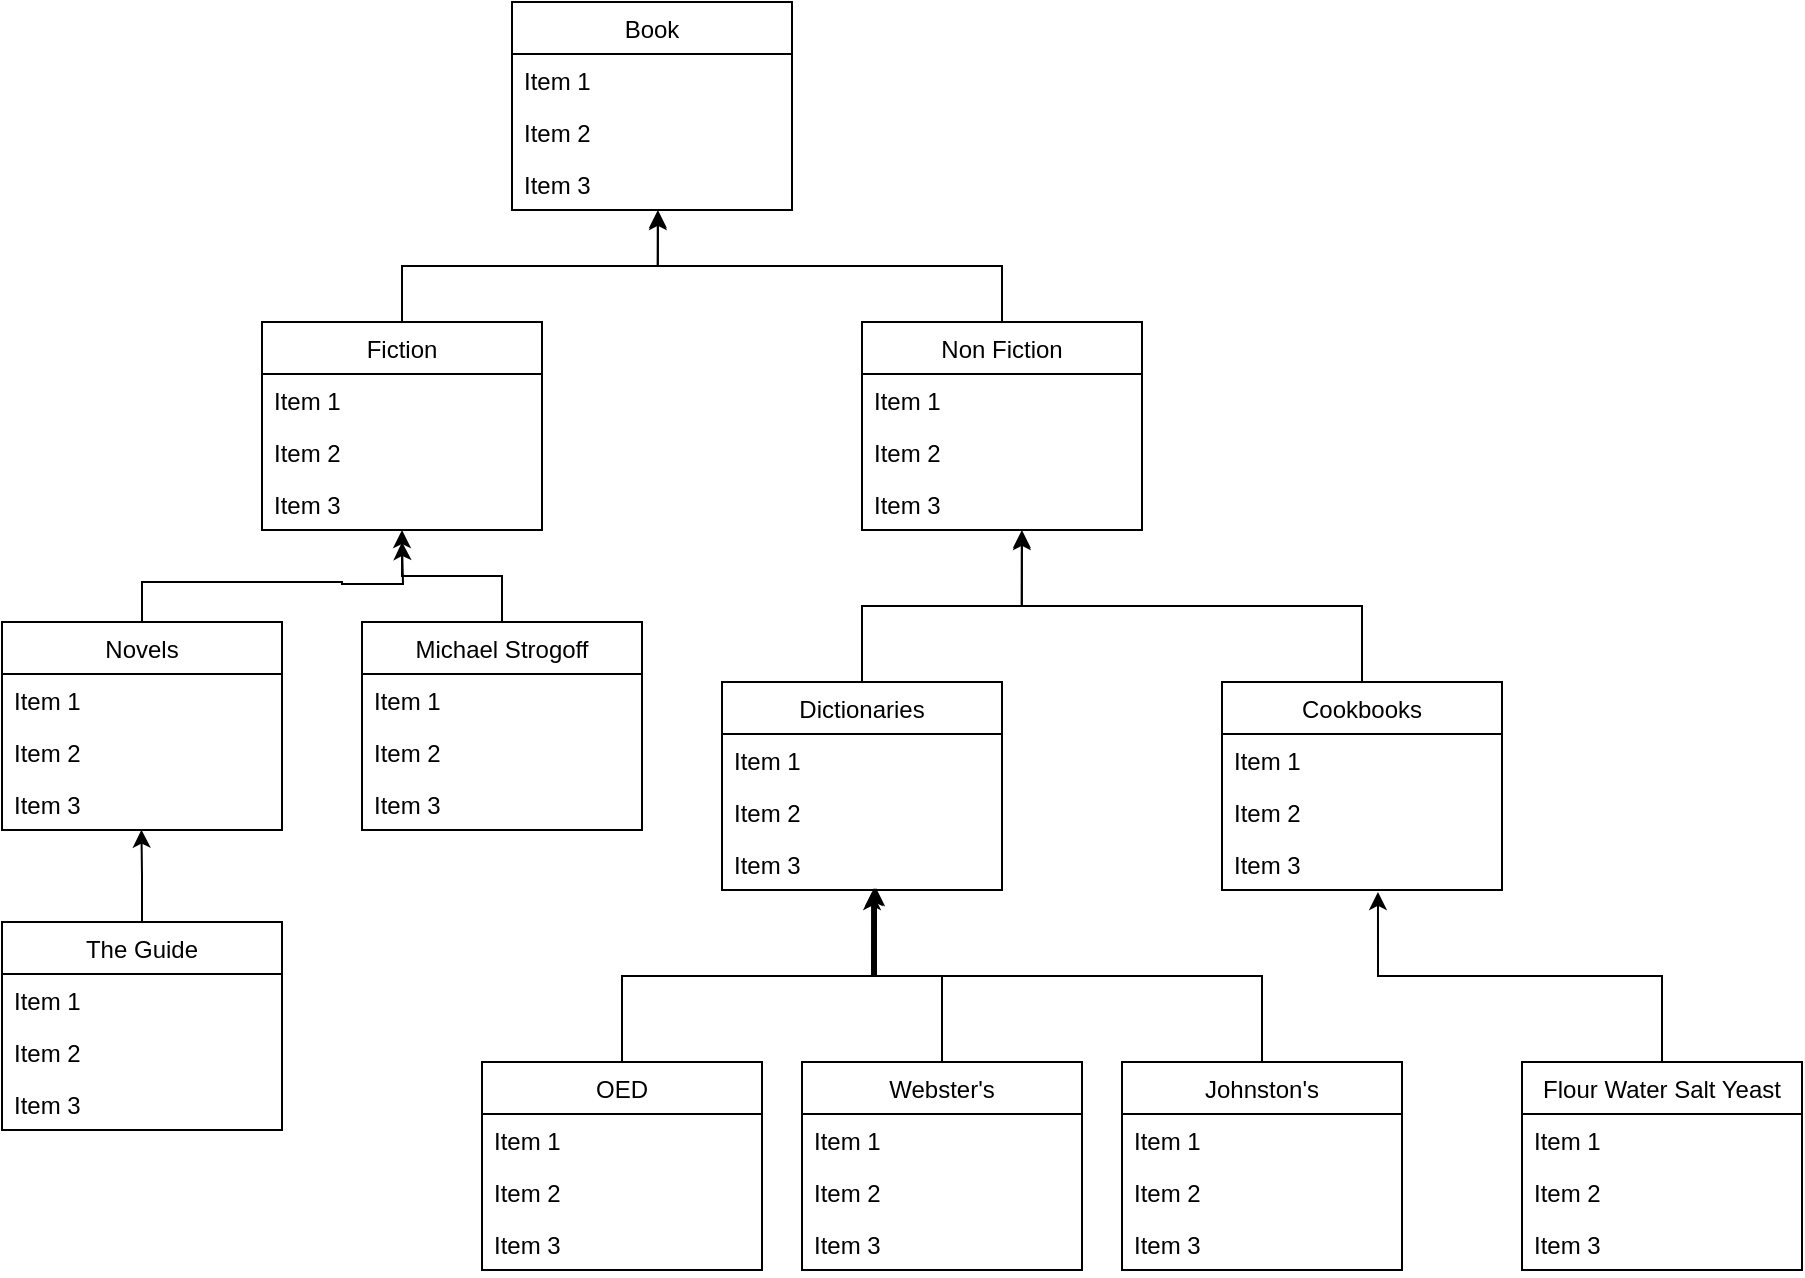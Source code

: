 <mxfile version="12.2.0" type="device" pages="1"><diagram id="_PyymTMEsx8ttcgT7HCe" name="Page-1"><mxGraphModel dx="932" dy="548" grid="1" gridSize="10" guides="1" tooltips="1" connect="1" arrows="1" fold="1" page="1" pageScale="1" pageWidth="850" pageHeight="1100" math="0" shadow="0"><root><mxCell id="0"/><mxCell id="1" parent="0"/><mxCell id="pc3vCQiR1uBn9eZdDbxc-1" value="Book" style="swimlane;fontStyle=0;childLayout=stackLayout;horizontal=1;startSize=26;fillColor=none;horizontalStack=0;resizeParent=1;resizeParentMax=0;resizeLast=0;collapsible=1;marginBottom=0;" parent="1" vertex="1"><mxGeometry x="285" y="60" width="140" height="104" as="geometry"/></mxCell><mxCell id="pc3vCQiR1uBn9eZdDbxc-2" value="Item 1" style="text;strokeColor=none;fillColor=none;align=left;verticalAlign=top;spacingLeft=4;spacingRight=4;overflow=hidden;rotatable=0;points=[[0,0.5],[1,0.5]];portConstraint=eastwest;" parent="pc3vCQiR1uBn9eZdDbxc-1" vertex="1"><mxGeometry y="26" width="140" height="26" as="geometry"/></mxCell><mxCell id="pc3vCQiR1uBn9eZdDbxc-3" value="Item 2" style="text;strokeColor=none;fillColor=none;align=left;verticalAlign=top;spacingLeft=4;spacingRight=4;overflow=hidden;rotatable=0;points=[[0,0.5],[1,0.5]];portConstraint=eastwest;" parent="pc3vCQiR1uBn9eZdDbxc-1" vertex="1"><mxGeometry y="52" width="140" height="26" as="geometry"/></mxCell><mxCell id="pc3vCQiR1uBn9eZdDbxc-4" value="Item 3" style="text;strokeColor=none;fillColor=none;align=left;verticalAlign=top;spacingLeft=4;spacingRight=4;overflow=hidden;rotatable=0;points=[[0,0.5],[1,0.5]];portConstraint=eastwest;" parent="pc3vCQiR1uBn9eZdDbxc-1" vertex="1"><mxGeometry y="78" width="140" height="26" as="geometry"/></mxCell><mxCell id="pc3vCQiR1uBn9eZdDbxc-11" style="edgeStyle=orthogonalEdgeStyle;rounded=0;orthogonalLoop=1;jettySize=auto;html=1;exitX=0.5;exitY=0;exitDx=0;exitDy=0;entryX=0.521;entryY=1;entryDx=0;entryDy=0;entryPerimeter=0;" parent="1" source="pc3vCQiR1uBn9eZdDbxc-7" target="pc3vCQiR1uBn9eZdDbxc-4" edge="1"><mxGeometry relative="1" as="geometry"/></mxCell><mxCell id="pc3vCQiR1uBn9eZdDbxc-7" value="Fiction" style="swimlane;fontStyle=0;childLayout=stackLayout;horizontal=1;startSize=26;fillColor=none;horizontalStack=0;resizeParent=1;resizeParentMax=0;resizeLast=0;collapsible=1;marginBottom=0;" parent="1" vertex="1"><mxGeometry x="160" y="220" width="140" height="104" as="geometry"/></mxCell><mxCell id="pc3vCQiR1uBn9eZdDbxc-8" value="Item 1" style="text;strokeColor=none;fillColor=none;align=left;verticalAlign=top;spacingLeft=4;spacingRight=4;overflow=hidden;rotatable=0;points=[[0,0.5],[1,0.5]];portConstraint=eastwest;" parent="pc3vCQiR1uBn9eZdDbxc-7" vertex="1"><mxGeometry y="26" width="140" height="26" as="geometry"/></mxCell><mxCell id="pc3vCQiR1uBn9eZdDbxc-9" value="Item 2" style="text;strokeColor=none;fillColor=none;align=left;verticalAlign=top;spacingLeft=4;spacingRight=4;overflow=hidden;rotatable=0;points=[[0,0.5],[1,0.5]];portConstraint=eastwest;" parent="pc3vCQiR1uBn9eZdDbxc-7" vertex="1"><mxGeometry y="52" width="140" height="26" as="geometry"/></mxCell><mxCell id="pc3vCQiR1uBn9eZdDbxc-10" value="Item 3" style="text;strokeColor=none;fillColor=none;align=left;verticalAlign=top;spacingLeft=4;spacingRight=4;overflow=hidden;rotatable=0;points=[[0,0.5],[1,0.5]];portConstraint=eastwest;" parent="pc3vCQiR1uBn9eZdDbxc-7" vertex="1"><mxGeometry y="78" width="140" height="26" as="geometry"/></mxCell><mxCell id="pc3vCQiR1uBn9eZdDbxc-16" style="edgeStyle=orthogonalEdgeStyle;rounded=0;orthogonalLoop=1;jettySize=auto;html=1;exitX=0.5;exitY=0;exitDx=0;exitDy=0;entryX=0.521;entryY=1.038;entryDx=0;entryDy=0;entryPerimeter=0;" parent="1" source="pc3vCQiR1uBn9eZdDbxc-12" target="pc3vCQiR1uBn9eZdDbxc-4" edge="1"><mxGeometry relative="1" as="geometry"/></mxCell><mxCell id="pc3vCQiR1uBn9eZdDbxc-12" value="Non Fiction" style="swimlane;fontStyle=0;childLayout=stackLayout;horizontal=1;startSize=26;fillColor=none;horizontalStack=0;resizeParent=1;resizeParentMax=0;resizeLast=0;collapsible=1;marginBottom=0;" parent="1" vertex="1"><mxGeometry x="460" y="220" width="140" height="104" as="geometry"/></mxCell><mxCell id="pc3vCQiR1uBn9eZdDbxc-13" value="Item 1" style="text;strokeColor=none;fillColor=none;align=left;verticalAlign=top;spacingLeft=4;spacingRight=4;overflow=hidden;rotatable=0;points=[[0,0.5],[1,0.5]];portConstraint=eastwest;" parent="pc3vCQiR1uBn9eZdDbxc-12" vertex="1"><mxGeometry y="26" width="140" height="26" as="geometry"/></mxCell><mxCell id="pc3vCQiR1uBn9eZdDbxc-14" value="Item 2" style="text;strokeColor=none;fillColor=none;align=left;verticalAlign=top;spacingLeft=4;spacingRight=4;overflow=hidden;rotatable=0;points=[[0,0.5],[1,0.5]];portConstraint=eastwest;" parent="pc3vCQiR1uBn9eZdDbxc-12" vertex="1"><mxGeometry y="52" width="140" height="26" as="geometry"/></mxCell><mxCell id="pc3vCQiR1uBn9eZdDbxc-15" value="Item 3" style="text;strokeColor=none;fillColor=none;align=left;verticalAlign=top;spacingLeft=4;spacingRight=4;overflow=hidden;rotatable=0;points=[[0,0.5],[1,0.5]];portConstraint=eastwest;" parent="pc3vCQiR1uBn9eZdDbxc-12" vertex="1"><mxGeometry y="78" width="140" height="26" as="geometry"/></mxCell><mxCell id="pc3vCQiR1uBn9eZdDbxc-21" style="edgeStyle=orthogonalEdgeStyle;rounded=0;orthogonalLoop=1;jettySize=auto;html=1;exitX=0.5;exitY=0;exitDx=0;exitDy=0;entryX=0.571;entryY=1.038;entryDx=0;entryDy=0;entryPerimeter=0;" parent="1" source="pc3vCQiR1uBn9eZdDbxc-17" target="pc3vCQiR1uBn9eZdDbxc-15" edge="1"><mxGeometry relative="1" as="geometry"/></mxCell><mxCell id="pc3vCQiR1uBn9eZdDbxc-17" value="Dictionaries" style="swimlane;fontStyle=0;childLayout=stackLayout;horizontal=1;startSize=26;fillColor=none;horizontalStack=0;resizeParent=1;resizeParentMax=0;resizeLast=0;collapsible=1;marginBottom=0;" parent="1" vertex="1"><mxGeometry x="390" y="400" width="140" height="104" as="geometry"/></mxCell><mxCell id="pc3vCQiR1uBn9eZdDbxc-18" value="Item 1" style="text;strokeColor=none;fillColor=none;align=left;verticalAlign=top;spacingLeft=4;spacingRight=4;overflow=hidden;rotatable=0;points=[[0,0.5],[1,0.5]];portConstraint=eastwest;" parent="pc3vCQiR1uBn9eZdDbxc-17" vertex="1"><mxGeometry y="26" width="140" height="26" as="geometry"/></mxCell><mxCell id="pc3vCQiR1uBn9eZdDbxc-19" value="Item 2" style="text;strokeColor=none;fillColor=none;align=left;verticalAlign=top;spacingLeft=4;spacingRight=4;overflow=hidden;rotatable=0;points=[[0,0.5],[1,0.5]];portConstraint=eastwest;" parent="pc3vCQiR1uBn9eZdDbxc-17" vertex="1"><mxGeometry y="52" width="140" height="26" as="geometry"/></mxCell><mxCell id="pc3vCQiR1uBn9eZdDbxc-20" value="Item 3" style="text;strokeColor=none;fillColor=none;align=left;verticalAlign=top;spacingLeft=4;spacingRight=4;overflow=hidden;rotatable=0;points=[[0,0.5],[1,0.5]];portConstraint=eastwest;" parent="pc3vCQiR1uBn9eZdDbxc-17" vertex="1"><mxGeometry y="78" width="140" height="26" as="geometry"/></mxCell><mxCell id="pc3vCQiR1uBn9eZdDbxc-26" style="edgeStyle=orthogonalEdgeStyle;rounded=0;orthogonalLoop=1;jettySize=auto;html=1;exitX=0.5;exitY=0;exitDx=0;exitDy=0;entryX=0.571;entryY=1;entryDx=0;entryDy=0;entryPerimeter=0;" parent="1" source="pc3vCQiR1uBn9eZdDbxc-22" target="pc3vCQiR1uBn9eZdDbxc-15" edge="1"><mxGeometry relative="1" as="geometry"/></mxCell><mxCell id="pc3vCQiR1uBn9eZdDbxc-22" value="Cookbooks" style="swimlane;fontStyle=0;childLayout=stackLayout;horizontal=1;startSize=26;fillColor=none;horizontalStack=0;resizeParent=1;resizeParentMax=0;resizeLast=0;collapsible=1;marginBottom=0;" parent="1" vertex="1"><mxGeometry x="640" y="400" width="140" height="104" as="geometry"/></mxCell><mxCell id="pc3vCQiR1uBn9eZdDbxc-23" value="Item 1" style="text;strokeColor=none;fillColor=none;align=left;verticalAlign=top;spacingLeft=4;spacingRight=4;overflow=hidden;rotatable=0;points=[[0,0.5],[1,0.5]];portConstraint=eastwest;" parent="pc3vCQiR1uBn9eZdDbxc-22" vertex="1"><mxGeometry y="26" width="140" height="26" as="geometry"/></mxCell><mxCell id="pc3vCQiR1uBn9eZdDbxc-24" value="Item 2" style="text;strokeColor=none;fillColor=none;align=left;verticalAlign=top;spacingLeft=4;spacingRight=4;overflow=hidden;rotatable=0;points=[[0,0.5],[1,0.5]];portConstraint=eastwest;" parent="pc3vCQiR1uBn9eZdDbxc-22" vertex="1"><mxGeometry y="52" width="140" height="26" as="geometry"/></mxCell><mxCell id="pc3vCQiR1uBn9eZdDbxc-25" value="Item 3" style="text;strokeColor=none;fillColor=none;align=left;verticalAlign=top;spacingLeft=4;spacingRight=4;overflow=hidden;rotatable=0;points=[[0,0.5],[1,0.5]];portConstraint=eastwest;" parent="pc3vCQiR1uBn9eZdDbxc-22" vertex="1"><mxGeometry y="78" width="140" height="26" as="geometry"/></mxCell><mxCell id="pc3vCQiR1uBn9eZdDbxc-31" style="edgeStyle=orthogonalEdgeStyle;rounded=0;orthogonalLoop=1;jettySize=auto;html=1;exitX=0.5;exitY=0;exitDx=0;exitDy=0;entryX=0.55;entryY=0.962;entryDx=0;entryDy=0;entryPerimeter=0;" parent="1" source="pc3vCQiR1uBn9eZdDbxc-27" target="pc3vCQiR1uBn9eZdDbxc-20" edge="1"><mxGeometry relative="1" as="geometry"/></mxCell><mxCell id="pc3vCQiR1uBn9eZdDbxc-27" value="OED" style="swimlane;fontStyle=0;childLayout=stackLayout;horizontal=1;startSize=26;fillColor=none;horizontalStack=0;resizeParent=1;resizeParentMax=0;resizeLast=0;collapsible=1;marginBottom=0;" parent="1" vertex="1"><mxGeometry x="270" y="590" width="140" height="104" as="geometry"/></mxCell><mxCell id="pc3vCQiR1uBn9eZdDbxc-28" value="Item 1" style="text;strokeColor=none;fillColor=none;align=left;verticalAlign=top;spacingLeft=4;spacingRight=4;overflow=hidden;rotatable=0;points=[[0,0.5],[1,0.5]];portConstraint=eastwest;" parent="pc3vCQiR1uBn9eZdDbxc-27" vertex="1"><mxGeometry y="26" width="140" height="26" as="geometry"/></mxCell><mxCell id="pc3vCQiR1uBn9eZdDbxc-29" value="Item 2" style="text;strokeColor=none;fillColor=none;align=left;verticalAlign=top;spacingLeft=4;spacingRight=4;overflow=hidden;rotatable=0;points=[[0,0.5],[1,0.5]];portConstraint=eastwest;" parent="pc3vCQiR1uBn9eZdDbxc-27" vertex="1"><mxGeometry y="52" width="140" height="26" as="geometry"/></mxCell><mxCell id="pc3vCQiR1uBn9eZdDbxc-30" value="Item 3" style="text;strokeColor=none;fillColor=none;align=left;verticalAlign=top;spacingLeft=4;spacingRight=4;overflow=hidden;rotatable=0;points=[[0,0.5],[1,0.5]];portConstraint=eastwest;" parent="pc3vCQiR1uBn9eZdDbxc-27" vertex="1"><mxGeometry y="78" width="140" height="26" as="geometry"/></mxCell><mxCell id="pc3vCQiR1uBn9eZdDbxc-37" style="edgeStyle=orthogonalEdgeStyle;rounded=0;orthogonalLoop=1;jettySize=auto;html=1;exitX=0.5;exitY=0;exitDx=0;exitDy=0;entryX=0.543;entryY=0.962;entryDx=0;entryDy=0;entryPerimeter=0;" parent="1" source="pc3vCQiR1uBn9eZdDbxc-32" target="pc3vCQiR1uBn9eZdDbxc-20" edge="1"><mxGeometry relative="1" as="geometry"/></mxCell><mxCell id="pc3vCQiR1uBn9eZdDbxc-32" value="Webster's" style="swimlane;fontStyle=0;childLayout=stackLayout;horizontal=1;startSize=26;fillColor=none;horizontalStack=0;resizeParent=1;resizeParentMax=0;resizeLast=0;collapsible=1;marginBottom=0;" parent="1" vertex="1"><mxGeometry x="430" y="590" width="140" height="104" as="geometry"/></mxCell><mxCell id="pc3vCQiR1uBn9eZdDbxc-33" value="Item 1" style="text;strokeColor=none;fillColor=none;align=left;verticalAlign=top;spacingLeft=4;spacingRight=4;overflow=hidden;rotatable=0;points=[[0,0.5],[1,0.5]];portConstraint=eastwest;" parent="pc3vCQiR1uBn9eZdDbxc-32" vertex="1"><mxGeometry y="26" width="140" height="26" as="geometry"/></mxCell><mxCell id="pc3vCQiR1uBn9eZdDbxc-34" value="Item 2" style="text;strokeColor=none;fillColor=none;align=left;verticalAlign=top;spacingLeft=4;spacingRight=4;overflow=hidden;rotatable=0;points=[[0,0.5],[1,0.5]];portConstraint=eastwest;" parent="pc3vCQiR1uBn9eZdDbxc-32" vertex="1"><mxGeometry y="52" width="140" height="26" as="geometry"/></mxCell><mxCell id="pc3vCQiR1uBn9eZdDbxc-35" value="Item 3" style="text;strokeColor=none;fillColor=none;align=left;verticalAlign=top;spacingLeft=4;spacingRight=4;overflow=hidden;rotatable=0;points=[[0,0.5],[1,0.5]];portConstraint=eastwest;" parent="pc3vCQiR1uBn9eZdDbxc-32" vertex="1"><mxGeometry y="78" width="140" height="26" as="geometry"/></mxCell><mxCell id="pc3vCQiR1uBn9eZdDbxc-42" style="edgeStyle=orthogonalEdgeStyle;rounded=0;orthogonalLoop=1;jettySize=auto;html=1;exitX=0.5;exitY=0;exitDx=0;exitDy=0;entryX=0.536;entryY=1.038;entryDx=0;entryDy=0;entryPerimeter=0;" parent="1" source="pc3vCQiR1uBn9eZdDbxc-38" target="pc3vCQiR1uBn9eZdDbxc-20" edge="1"><mxGeometry relative="1" as="geometry"/></mxCell><mxCell id="pc3vCQiR1uBn9eZdDbxc-38" value="Johnston's" style="swimlane;fontStyle=0;childLayout=stackLayout;horizontal=1;startSize=26;fillColor=none;horizontalStack=0;resizeParent=1;resizeParentMax=0;resizeLast=0;collapsible=1;marginBottom=0;" parent="1" vertex="1"><mxGeometry x="590" y="590" width="140" height="104" as="geometry"/></mxCell><mxCell id="pc3vCQiR1uBn9eZdDbxc-39" value="Item 1" style="text;strokeColor=none;fillColor=none;align=left;verticalAlign=top;spacingLeft=4;spacingRight=4;overflow=hidden;rotatable=0;points=[[0,0.5],[1,0.5]];portConstraint=eastwest;" parent="pc3vCQiR1uBn9eZdDbxc-38" vertex="1"><mxGeometry y="26" width="140" height="26" as="geometry"/></mxCell><mxCell id="pc3vCQiR1uBn9eZdDbxc-40" value="Item 2" style="text;strokeColor=none;fillColor=none;align=left;verticalAlign=top;spacingLeft=4;spacingRight=4;overflow=hidden;rotatable=0;points=[[0,0.5],[1,0.5]];portConstraint=eastwest;" parent="pc3vCQiR1uBn9eZdDbxc-38" vertex="1"><mxGeometry y="52" width="140" height="26" as="geometry"/></mxCell><mxCell id="pc3vCQiR1uBn9eZdDbxc-41" value="Item 3" style="text;strokeColor=none;fillColor=none;align=left;verticalAlign=top;spacingLeft=4;spacingRight=4;overflow=hidden;rotatable=0;points=[[0,0.5],[1,0.5]];portConstraint=eastwest;" parent="pc3vCQiR1uBn9eZdDbxc-38" vertex="1"><mxGeometry y="78" width="140" height="26" as="geometry"/></mxCell><mxCell id="pc3vCQiR1uBn9eZdDbxc-47" style="edgeStyle=orthogonalEdgeStyle;rounded=0;orthogonalLoop=1;jettySize=auto;html=1;exitX=0.5;exitY=0;exitDx=0;exitDy=0;entryX=0.5;entryY=1;entryDx=0;entryDy=0;" parent="1" source="pc3vCQiR1uBn9eZdDbxc-43" target="pc3vCQiR1uBn9eZdDbxc-7" edge="1"><mxGeometry relative="1" as="geometry"/></mxCell><mxCell id="pc3vCQiR1uBn9eZdDbxc-43" value="Michael Strogoff" style="swimlane;fontStyle=0;childLayout=stackLayout;horizontal=1;startSize=26;fillColor=none;horizontalStack=0;resizeParent=1;resizeParentMax=0;resizeLast=0;collapsible=1;marginBottom=0;" parent="1" vertex="1"><mxGeometry x="210" y="370" width="140" height="104" as="geometry"/></mxCell><mxCell id="pc3vCQiR1uBn9eZdDbxc-44" value="Item 1" style="text;strokeColor=none;fillColor=none;align=left;verticalAlign=top;spacingLeft=4;spacingRight=4;overflow=hidden;rotatable=0;points=[[0,0.5],[1,0.5]];portConstraint=eastwest;" parent="pc3vCQiR1uBn9eZdDbxc-43" vertex="1"><mxGeometry y="26" width="140" height="26" as="geometry"/></mxCell><mxCell id="pc3vCQiR1uBn9eZdDbxc-45" value="Item 2" style="text;strokeColor=none;fillColor=none;align=left;verticalAlign=top;spacingLeft=4;spacingRight=4;overflow=hidden;rotatable=0;points=[[0,0.5],[1,0.5]];portConstraint=eastwest;" parent="pc3vCQiR1uBn9eZdDbxc-43" vertex="1"><mxGeometry y="52" width="140" height="26" as="geometry"/></mxCell><mxCell id="pc3vCQiR1uBn9eZdDbxc-46" value="Item 3" style="text;strokeColor=none;fillColor=none;align=left;verticalAlign=top;spacingLeft=4;spacingRight=4;overflow=hidden;rotatable=0;points=[[0,0.5],[1,0.5]];portConstraint=eastwest;" parent="pc3vCQiR1uBn9eZdDbxc-43" vertex="1"><mxGeometry y="78" width="140" height="26" as="geometry"/></mxCell><mxCell id="pc3vCQiR1uBn9eZdDbxc-56" style="edgeStyle=orthogonalEdgeStyle;rounded=0;orthogonalLoop=1;jettySize=auto;html=1;exitX=0.5;exitY=0;exitDx=0;exitDy=0;" parent="1" source="pc3vCQiR1uBn9eZdDbxc-52" edge="1"><mxGeometry relative="1" as="geometry"><mxPoint x="230.0" y="330" as="targetPoint"/></mxGeometry></mxCell><mxCell id="pc3vCQiR1uBn9eZdDbxc-52" value="Novels" style="swimlane;fontStyle=0;childLayout=stackLayout;horizontal=1;startSize=26;fillColor=none;horizontalStack=0;resizeParent=1;resizeParentMax=0;resizeLast=0;collapsible=1;marginBottom=0;" parent="1" vertex="1"><mxGeometry x="30" y="370" width="140" height="104" as="geometry"/></mxCell><mxCell id="pc3vCQiR1uBn9eZdDbxc-53" value="Item 1" style="text;strokeColor=none;fillColor=none;align=left;verticalAlign=top;spacingLeft=4;spacingRight=4;overflow=hidden;rotatable=0;points=[[0,0.5],[1,0.5]];portConstraint=eastwest;" parent="pc3vCQiR1uBn9eZdDbxc-52" vertex="1"><mxGeometry y="26" width="140" height="26" as="geometry"/></mxCell><mxCell id="pc3vCQiR1uBn9eZdDbxc-54" value="Item 2" style="text;strokeColor=none;fillColor=none;align=left;verticalAlign=top;spacingLeft=4;spacingRight=4;overflow=hidden;rotatable=0;points=[[0,0.5],[1,0.5]];portConstraint=eastwest;" parent="pc3vCQiR1uBn9eZdDbxc-52" vertex="1"><mxGeometry y="52" width="140" height="26" as="geometry"/></mxCell><mxCell id="pc3vCQiR1uBn9eZdDbxc-55" value="Item 3" style="text;strokeColor=none;fillColor=none;align=left;verticalAlign=top;spacingLeft=4;spacingRight=4;overflow=hidden;rotatable=0;points=[[0,0.5],[1,0.5]];portConstraint=eastwest;" parent="pc3vCQiR1uBn9eZdDbxc-52" vertex="1"><mxGeometry y="78" width="140" height="26" as="geometry"/></mxCell><mxCell id="pc3vCQiR1uBn9eZdDbxc-61" style="edgeStyle=orthogonalEdgeStyle;rounded=0;orthogonalLoop=1;jettySize=auto;html=1;exitX=0.5;exitY=0;exitDx=0;exitDy=0;entryX=0.498;entryY=0.994;entryDx=0;entryDy=0;entryPerimeter=0;" parent="1" source="pc3vCQiR1uBn9eZdDbxc-57" target="pc3vCQiR1uBn9eZdDbxc-55" edge="1"><mxGeometry relative="1" as="geometry"/></mxCell><mxCell id="pc3vCQiR1uBn9eZdDbxc-57" value="The Guide" style="swimlane;fontStyle=0;childLayout=stackLayout;horizontal=1;startSize=26;fillColor=none;horizontalStack=0;resizeParent=1;resizeParentMax=0;resizeLast=0;collapsible=1;marginBottom=0;" parent="1" vertex="1"><mxGeometry x="30" y="520" width="140" height="104" as="geometry"/></mxCell><mxCell id="pc3vCQiR1uBn9eZdDbxc-58" value="Item 1" style="text;strokeColor=none;fillColor=none;align=left;verticalAlign=top;spacingLeft=4;spacingRight=4;overflow=hidden;rotatable=0;points=[[0,0.5],[1,0.5]];portConstraint=eastwest;" parent="pc3vCQiR1uBn9eZdDbxc-57" vertex="1"><mxGeometry y="26" width="140" height="26" as="geometry"/></mxCell><mxCell id="pc3vCQiR1uBn9eZdDbxc-59" value="Item 2" style="text;strokeColor=none;fillColor=none;align=left;verticalAlign=top;spacingLeft=4;spacingRight=4;overflow=hidden;rotatable=0;points=[[0,0.5],[1,0.5]];portConstraint=eastwest;" parent="pc3vCQiR1uBn9eZdDbxc-57" vertex="1"><mxGeometry y="52" width="140" height="26" as="geometry"/></mxCell><mxCell id="pc3vCQiR1uBn9eZdDbxc-60" value="Item 3" style="text;strokeColor=none;fillColor=none;align=left;verticalAlign=top;spacingLeft=4;spacingRight=4;overflow=hidden;rotatable=0;points=[[0,0.5],[1,0.5]];portConstraint=eastwest;" parent="pc3vCQiR1uBn9eZdDbxc-57" vertex="1"><mxGeometry y="78" width="140" height="26" as="geometry"/></mxCell><mxCell id="mh_ta429yToV1J3wjkw6-6" style="edgeStyle=orthogonalEdgeStyle;rounded=0;orthogonalLoop=1;jettySize=auto;html=1;exitX=0.5;exitY=0;exitDx=0;exitDy=0;entryX=0.557;entryY=1.038;entryDx=0;entryDy=0;entryPerimeter=0;" edge="1" parent="1" source="mh_ta429yToV1J3wjkw6-1" target="pc3vCQiR1uBn9eZdDbxc-25"><mxGeometry relative="1" as="geometry"/></mxCell><mxCell id="mh_ta429yToV1J3wjkw6-1" value="Flour Water Salt Yeast" style="swimlane;fontStyle=0;childLayout=stackLayout;horizontal=1;startSize=26;fillColor=none;horizontalStack=0;resizeParent=1;resizeParentMax=0;resizeLast=0;collapsible=1;marginBottom=0;" vertex="1" parent="1"><mxGeometry x="790" y="590" width="140" height="104" as="geometry"/></mxCell><mxCell id="mh_ta429yToV1J3wjkw6-2" value="Item 1" style="text;strokeColor=none;fillColor=none;align=left;verticalAlign=top;spacingLeft=4;spacingRight=4;overflow=hidden;rotatable=0;points=[[0,0.5],[1,0.5]];portConstraint=eastwest;" vertex="1" parent="mh_ta429yToV1J3wjkw6-1"><mxGeometry y="26" width="140" height="26" as="geometry"/></mxCell><mxCell id="mh_ta429yToV1J3wjkw6-3" value="Item 2" style="text;strokeColor=none;fillColor=none;align=left;verticalAlign=top;spacingLeft=4;spacingRight=4;overflow=hidden;rotatable=0;points=[[0,0.5],[1,0.5]];portConstraint=eastwest;" vertex="1" parent="mh_ta429yToV1J3wjkw6-1"><mxGeometry y="52" width="140" height="26" as="geometry"/></mxCell><mxCell id="mh_ta429yToV1J3wjkw6-4" value="Item 3" style="text;strokeColor=none;fillColor=none;align=left;verticalAlign=top;spacingLeft=4;spacingRight=4;overflow=hidden;rotatable=0;points=[[0,0.5],[1,0.5]];portConstraint=eastwest;" vertex="1" parent="mh_ta429yToV1J3wjkw6-1"><mxGeometry y="78" width="140" height="26" as="geometry"/></mxCell></root></mxGraphModel></diagram></mxfile>